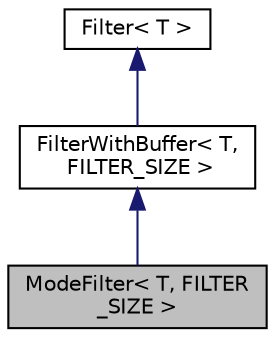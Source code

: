 digraph "ModeFilter&lt; T, FILTER_SIZE &gt;"
{
 // INTERACTIVE_SVG=YES
  edge [fontname="Helvetica",fontsize="10",labelfontname="Helvetica",labelfontsize="10"];
  node [fontname="Helvetica",fontsize="10",shape=record];
  Node1 [label="ModeFilter\< T, FILTER\l_SIZE \>",height=0.2,width=0.4,color="black", fillcolor="grey75", style="filled", fontcolor="black"];
  Node2 -> Node1 [dir="back",color="midnightblue",fontsize="10",style="solid",fontname="Helvetica"];
  Node2 [label="FilterWithBuffer\< T,\l FILTER_SIZE \>",height=0.2,width=0.4,color="black", fillcolor="white", style="filled",URL="$classFilterWithBuffer.html"];
  Node3 -> Node2 [dir="back",color="midnightblue",fontsize="10",style="solid",fontname="Helvetica"];
  Node3 [label="Filter\< T \>",height=0.2,width=0.4,color="black", fillcolor="white", style="filled",URL="$classFilter.html"];
}
